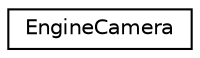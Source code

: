 digraph "Graphical Class Hierarchy"
{
  edge [fontname="Helvetica",fontsize="10",labelfontname="Helvetica",labelfontsize="10"];
  node [fontname="Helvetica",fontsize="10",shape=record];
  rankdir="LR";
  Node0 [label="EngineCamera",height=0.2,width=0.4,color="black", fillcolor="white", style="filled",URL="$class_engine_camera.html"];
}
